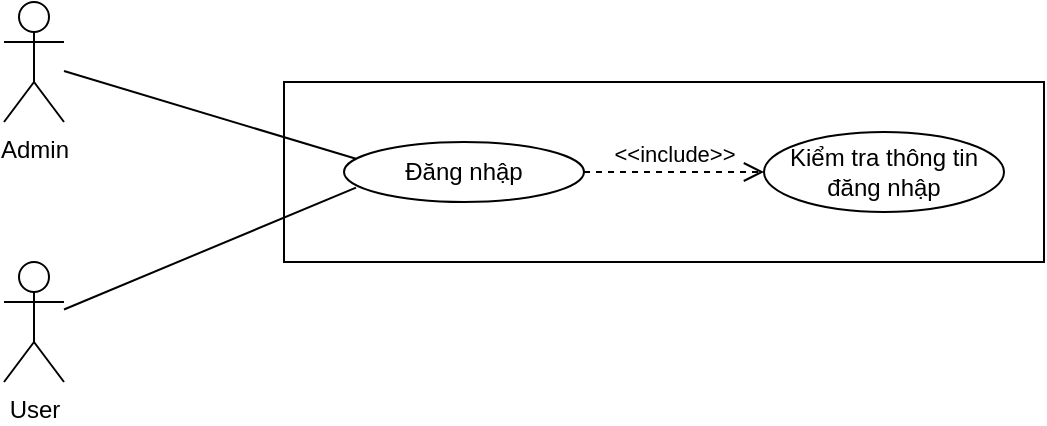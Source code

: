 <mxfile version="14.1.2" type="device"><diagram id="kuTmJrr8a8ai-wQ4kcRg" name="Page-1"><mxGraphModel dx="960" dy="563" grid="1" gridSize="10" guides="1" tooltips="1" connect="1" arrows="1" fold="1" page="1" pageScale="1" pageWidth="827" pageHeight="1169" math="0" shadow="0"><root><mxCell id="0"/><mxCell id="1" parent="0"/><mxCell id="I7lk7pBXnd2Mb0CN8hPB-8" value="" style="rounded=0;whiteSpace=wrap;html=1;" vertex="1" parent="1"><mxGeometry x="260" y="140" width="380" height="90" as="geometry"/></mxCell><mxCell id="I7lk7pBXnd2Mb0CN8hPB-1" value="User" style="shape=umlActor;verticalLabelPosition=bottom;verticalAlign=top;html=1;outlineConnect=0;" vertex="1" parent="1"><mxGeometry x="120" y="230" width="30" height="60" as="geometry"/></mxCell><mxCell id="I7lk7pBXnd2Mb0CN8hPB-2" value="Admin" style="shape=umlActor;verticalLabelPosition=bottom;verticalAlign=top;html=1;outlineConnect=0;" vertex="1" parent="1"><mxGeometry x="120" y="100" width="30" height="60" as="geometry"/></mxCell><mxCell id="I7lk7pBXnd2Mb0CN8hPB-3" value="Đăng nhập" style="ellipse;whiteSpace=wrap;html=1;" vertex="1" parent="1"><mxGeometry x="290" y="170" width="120" height="30" as="geometry"/></mxCell><mxCell id="I7lk7pBXnd2Mb0CN8hPB-4" value="Kiểm tra thông tin đăng nhập" style="ellipse;whiteSpace=wrap;html=1;" vertex="1" parent="1"><mxGeometry x="500" y="165" width="120" height="40" as="geometry"/></mxCell><mxCell id="I7lk7pBXnd2Mb0CN8hPB-5" value="" style="endArrow=none;html=1;entryX=0.05;entryY=0.28;entryDx=0;entryDy=0;entryPerimeter=0;" edge="1" parent="1" source="I7lk7pBXnd2Mb0CN8hPB-2" target="I7lk7pBXnd2Mb0CN8hPB-3"><mxGeometry width="50" height="50" relative="1" as="geometry"><mxPoint x="390" y="310" as="sourcePoint"/><mxPoint x="440" y="260" as="targetPoint"/></mxGeometry></mxCell><mxCell id="I7lk7pBXnd2Mb0CN8hPB-6" value="" style="endArrow=none;html=1;entryX=0.05;entryY=0.76;entryDx=0;entryDy=0;entryPerimeter=0;" edge="1" parent="1" source="I7lk7pBXnd2Mb0CN8hPB-1" target="I7lk7pBXnd2Mb0CN8hPB-3"><mxGeometry width="50" height="50" relative="1" as="geometry"><mxPoint x="390" y="310" as="sourcePoint"/><mxPoint x="440" y="260" as="targetPoint"/></mxGeometry></mxCell><mxCell id="I7lk7pBXnd2Mb0CN8hPB-7" value="&amp;lt;&amp;lt;include&amp;gt;&amp;gt;" style="html=1;verticalAlign=bottom;endArrow=open;dashed=1;endSize=8;exitX=1;exitY=0.5;exitDx=0;exitDy=0;entryX=0;entryY=0.5;entryDx=0;entryDy=0;" edge="1" parent="1" source="I7lk7pBXnd2Mb0CN8hPB-3" target="I7lk7pBXnd2Mb0CN8hPB-4"><mxGeometry relative="1" as="geometry"><mxPoint x="450" y="280" as="sourcePoint"/><mxPoint x="370" y="280" as="targetPoint"/></mxGeometry></mxCell></root></mxGraphModel></diagram></mxfile>